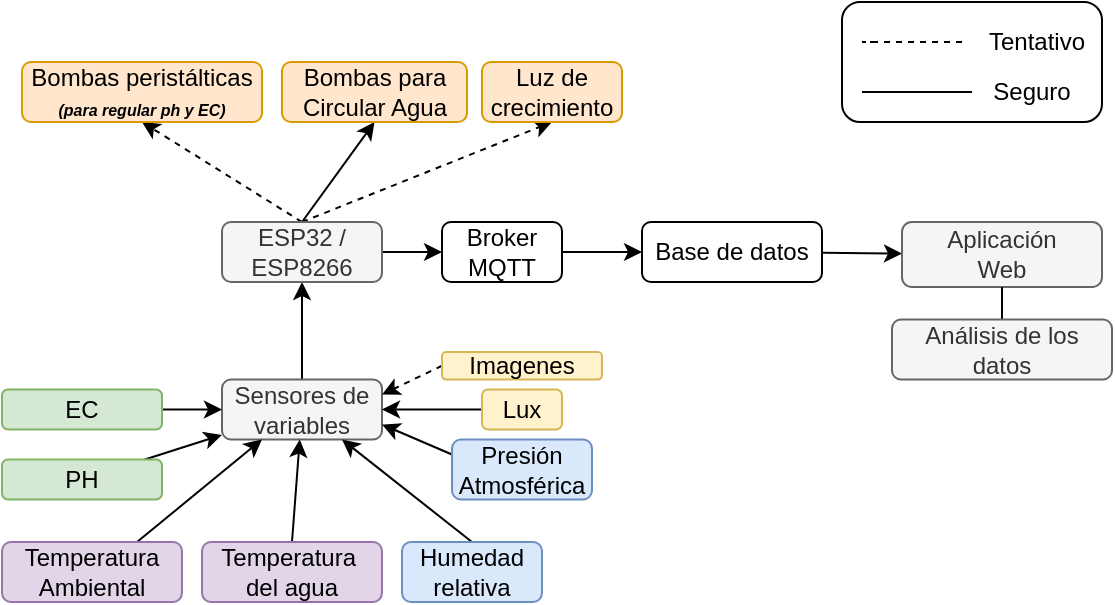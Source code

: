 <mxfile version="16.5.3" type="device"><diagram id="S6DyEcxU_ad7HisdCgTo" name="Page-1"><mxGraphModel dx="731" dy="380" grid="1" gridSize="10" guides="1" tooltips="1" connect="1" arrows="1" fold="1" page="1" pageScale="1" pageWidth="850" pageHeight="1100" math="0" shadow="0"><root><mxCell id="0"/><mxCell id="1" parent="0"/><mxCell id="P7GdjZTw1K714MtNrU4X-59" value="" style="rounded=1;whiteSpace=wrap;html=1;fontSize=12;" vertex="1" parent="1"><mxGeometry x="500" y="70" width="130" height="60" as="geometry"/></mxCell><mxCell id="P7GdjZTw1K714MtNrU4X-24" style="edgeStyle=none;rounded=0;orthogonalLoop=1;jettySize=auto;html=1;exitX=0.5;exitY=0;exitDx=0;exitDy=0;entryX=0.5;entryY=1;entryDx=0;entryDy=0;" edge="1" parent="1" source="P7GdjZTw1K714MtNrU4X-1" target="P7GdjZTw1K714MtNrU4X-23"><mxGeometry relative="1" as="geometry"/></mxCell><mxCell id="P7GdjZTw1K714MtNrU4X-1" value="Sensores de variables" style="rounded=1;whiteSpace=wrap;html=1;fillColor=#f5f5f5;fontColor=#333333;strokeColor=#666666;" vertex="1" parent="1"><mxGeometry x="190" y="258.75" width="80" height="30" as="geometry"/></mxCell><mxCell id="P7GdjZTw1K714MtNrU4X-19" style="edgeStyle=none;rounded=0;orthogonalLoop=1;jettySize=auto;html=1;exitX=0.5;exitY=0;exitDx=0;exitDy=0;" edge="1" parent="1" source="P7GdjZTw1K714MtNrU4X-2" target="P7GdjZTw1K714MtNrU4X-1"><mxGeometry relative="1" as="geometry"/></mxCell><mxCell id="P7GdjZTw1K714MtNrU4X-2" value="Temperatura&amp;nbsp;&lt;br&gt;del agua" style="rounded=1;whiteSpace=wrap;html=1;fillColor=#e1d5e7;strokeColor=#9673a6;" vertex="1" parent="1"><mxGeometry x="180" y="340" width="90" height="30" as="geometry"/></mxCell><mxCell id="P7GdjZTw1K714MtNrU4X-16" value="" style="edgeStyle=none;rounded=0;orthogonalLoop=1;jettySize=auto;html=1;" edge="1" parent="1" source="P7GdjZTw1K714MtNrU4X-3" target="P7GdjZTw1K714MtNrU4X-1"><mxGeometry relative="1" as="geometry"/></mxCell><mxCell id="P7GdjZTw1K714MtNrU4X-3" value="PH" style="rounded=1;whiteSpace=wrap;html=1;fillColor=#d5e8d4;strokeColor=#82b366;" vertex="1" parent="1"><mxGeometry x="80" y="298.75" width="80" height="20" as="geometry"/></mxCell><mxCell id="P7GdjZTw1K714MtNrU4X-8" style="edgeStyle=none;rounded=0;orthogonalLoop=1;jettySize=auto;html=1;exitX=1;exitY=0.5;exitDx=0;exitDy=0;entryX=0;entryY=0.5;entryDx=0;entryDy=0;" edge="1" parent="1" source="P7GdjZTw1K714MtNrU4X-4" target="P7GdjZTw1K714MtNrU4X-10"><mxGeometry relative="1" as="geometry"><mxPoint x="480" y="193.75" as="targetPoint"/></mxGeometry></mxCell><mxCell id="P7GdjZTw1K714MtNrU4X-4" value="Broker MQTT" style="rounded=1;whiteSpace=wrap;html=1;" vertex="1" parent="1"><mxGeometry x="300" y="180" width="60" height="30" as="geometry"/></mxCell><mxCell id="P7GdjZTw1K714MtNrU4X-15" style="edgeStyle=none;rounded=0;orthogonalLoop=1;jettySize=auto;html=1;exitX=1;exitY=0.5;exitDx=0;exitDy=0;entryX=0;entryY=0.5;entryDx=0;entryDy=0;" edge="1" parent="1" source="P7GdjZTw1K714MtNrU4X-5" target="P7GdjZTw1K714MtNrU4X-1"><mxGeometry relative="1" as="geometry"/></mxCell><mxCell id="P7GdjZTw1K714MtNrU4X-5" value="EC" style="rounded=1;whiteSpace=wrap;html=1;fillColor=#d5e8d4;strokeColor=#82b366;" vertex="1" parent="1"><mxGeometry x="80" y="263.75" width="80" height="20" as="geometry"/></mxCell><mxCell id="P7GdjZTw1K714MtNrU4X-18" style="edgeStyle=none;rounded=0;orthogonalLoop=1;jettySize=auto;html=1;exitX=0.75;exitY=0;exitDx=0;exitDy=0;entryX=0.25;entryY=1;entryDx=0;entryDy=0;" edge="1" parent="1" source="P7GdjZTw1K714MtNrU4X-6" target="P7GdjZTw1K714MtNrU4X-1"><mxGeometry relative="1" as="geometry"/></mxCell><mxCell id="P7GdjZTw1K714MtNrU4X-6" value="Temperatura&lt;br&gt;Ambiental" style="rounded=1;whiteSpace=wrap;html=1;fillColor=#e1d5e7;strokeColor=#9673a6;" vertex="1" parent="1"><mxGeometry x="80" y="340" width="90" height="30" as="geometry"/></mxCell><mxCell id="P7GdjZTw1K714MtNrU4X-27" style="edgeStyle=none;rounded=0;orthogonalLoop=1;jettySize=auto;html=1;" edge="1" parent="1" source="P7GdjZTw1K714MtNrU4X-10" target="P7GdjZTw1K714MtNrU4X-26"><mxGeometry relative="1" as="geometry"/></mxCell><mxCell id="P7GdjZTw1K714MtNrU4X-10" value="Base de datos" style="rounded=1;whiteSpace=wrap;html=1;" vertex="1" parent="1"><mxGeometry x="400" y="180" width="90" height="30" as="geometry"/></mxCell><mxCell id="P7GdjZTw1K714MtNrU4X-20" style="edgeStyle=none;rounded=0;orthogonalLoop=1;jettySize=auto;html=1;exitX=0.5;exitY=0;exitDx=0;exitDy=0;entryX=0.75;entryY=1;entryDx=0;entryDy=0;" edge="1" parent="1" source="P7GdjZTw1K714MtNrU4X-17" target="P7GdjZTw1K714MtNrU4X-1"><mxGeometry relative="1" as="geometry"/></mxCell><mxCell id="P7GdjZTw1K714MtNrU4X-17" value="Humedad relativa" style="rounded=1;whiteSpace=wrap;html=1;fillColor=#dae8fc;strokeColor=#6c8ebf;" vertex="1" parent="1"><mxGeometry x="280" y="340" width="70" height="30" as="geometry"/></mxCell><mxCell id="P7GdjZTw1K714MtNrU4X-43" style="edgeStyle=none;rounded=0;orthogonalLoop=1;jettySize=auto;html=1;exitX=0;exitY=0.5;exitDx=0;exitDy=0;entryX=1;entryY=0.5;entryDx=0;entryDy=0;fontSize=12;startArrow=none;startFill=0;endArrow=classic;endFill=1;" edge="1" parent="1" source="P7GdjZTw1K714MtNrU4X-21" target="P7GdjZTw1K714MtNrU4X-1"><mxGeometry relative="1" as="geometry"/></mxCell><mxCell id="P7GdjZTw1K714MtNrU4X-21" value="Lux" style="rounded=1;whiteSpace=wrap;html=1;fillColor=#fff2cc;strokeColor=#d6b656;" vertex="1" parent="1"><mxGeometry x="320" y="263.75" width="40" height="20" as="geometry"/></mxCell><mxCell id="P7GdjZTw1K714MtNrU4X-25" style="edgeStyle=none;rounded=0;orthogonalLoop=1;jettySize=auto;html=1;exitX=1;exitY=0.5;exitDx=0;exitDy=0;entryX=0;entryY=0.5;entryDx=0;entryDy=0;" edge="1" parent="1" source="P7GdjZTw1K714MtNrU4X-23" target="P7GdjZTw1K714MtNrU4X-4"><mxGeometry relative="1" as="geometry"/></mxCell><mxCell id="P7GdjZTw1K714MtNrU4X-49" style="edgeStyle=none;rounded=0;orthogonalLoop=1;jettySize=auto;html=1;exitX=0.5;exitY=0;exitDx=0;exitDy=0;entryX=0.5;entryY=1;entryDx=0;entryDy=0;dashed=1;fontSize=12;startArrow=none;startFill=0;endArrow=classic;endFill=1;" edge="1" parent="1" source="P7GdjZTw1K714MtNrU4X-23" target="P7GdjZTw1K714MtNrU4X-47"><mxGeometry relative="1" as="geometry"/></mxCell><mxCell id="P7GdjZTw1K714MtNrU4X-50" style="edgeStyle=none;rounded=0;orthogonalLoop=1;jettySize=auto;html=1;exitX=0.5;exitY=0;exitDx=0;exitDy=0;entryX=0.5;entryY=1;entryDx=0;entryDy=0;fontSize=12;startArrow=none;startFill=0;endArrow=classic;endFill=1;" edge="1" parent="1" source="P7GdjZTw1K714MtNrU4X-23" target="P7GdjZTw1K714MtNrU4X-32"><mxGeometry relative="1" as="geometry"/></mxCell><mxCell id="P7GdjZTw1K714MtNrU4X-51" style="edgeStyle=none;rounded=0;orthogonalLoop=1;jettySize=auto;html=1;exitX=0.5;exitY=0;exitDx=0;exitDy=0;entryX=0.5;entryY=1;entryDx=0;entryDy=0;fontSize=12;startArrow=none;startFill=0;endArrow=classic;endFill=1;dashed=1;" edge="1" parent="1" source="P7GdjZTw1K714MtNrU4X-23" target="P7GdjZTw1K714MtNrU4X-31"><mxGeometry relative="1" as="geometry"/></mxCell><mxCell id="P7GdjZTw1K714MtNrU4X-23" value="ESP32 / ESP8266" style="rounded=1;whiteSpace=wrap;html=1;fillColor=#f5f5f5;fontColor=#333333;strokeColor=#666666;" vertex="1" parent="1"><mxGeometry x="190" y="180" width="80" height="30" as="geometry"/></mxCell><mxCell id="P7GdjZTw1K714MtNrU4X-26" value="Aplicación&lt;br&gt;Web" style="rounded=1;whiteSpace=wrap;html=1;fillColor=#f5f5f5;fontColor=#333333;strokeColor=#666666;" vertex="1" parent="1"><mxGeometry x="530" y="180" width="100" height="32.5" as="geometry"/></mxCell><mxCell id="P7GdjZTw1K714MtNrU4X-29" style="edgeStyle=none;rounded=0;orthogonalLoop=1;jettySize=auto;html=1;exitX=0.5;exitY=0;exitDx=0;exitDy=0;entryX=0.5;entryY=1;entryDx=0;entryDy=0;endArrow=none;endFill=0;" edge="1" parent="1" source="P7GdjZTw1K714MtNrU4X-28" target="P7GdjZTw1K714MtNrU4X-26"><mxGeometry relative="1" as="geometry"/></mxCell><mxCell id="P7GdjZTw1K714MtNrU4X-28" value="Análisis de los datos" style="rounded=1;whiteSpace=wrap;html=1;fillColor=#f5f5f5;fontColor=#333333;strokeColor=#666666;" vertex="1" parent="1"><mxGeometry x="525" y="228.75" width="110" height="30" as="geometry"/></mxCell><mxCell id="P7GdjZTw1K714MtNrU4X-31" value="Bombas peristálticas&lt;br&gt;&lt;i&gt;&lt;font style=&quot;font-size: 8px&quot;&gt;&lt;b&gt;(para regular ph y EC)&lt;/b&gt;&lt;/font&gt;&lt;/i&gt;" style="rounded=1;whiteSpace=wrap;html=1;fillColor=#ffe6cc;strokeColor=#d79b00;" vertex="1" parent="1"><mxGeometry x="90" y="100" width="120" height="30" as="geometry"/></mxCell><mxCell id="P7GdjZTw1K714MtNrU4X-32" value="Bombas para Circular Agua&lt;br&gt;" style="rounded=1;whiteSpace=wrap;html=1;fillColor=#ffe6cc;strokeColor=#d79b00;" vertex="1" parent="1"><mxGeometry x="220" y="100" width="92.5" height="30" as="geometry"/></mxCell><mxCell id="P7GdjZTw1K714MtNrU4X-45" style="edgeStyle=none;rounded=0;orthogonalLoop=1;jettySize=auto;html=1;exitX=0;exitY=0.5;exitDx=0;exitDy=0;entryX=1;entryY=0.25;entryDx=0;entryDy=0;fontSize=12;startArrow=none;startFill=0;endArrow=classic;endFill=1;dashed=1;" edge="1" parent="1" source="P7GdjZTw1K714MtNrU4X-33" target="P7GdjZTw1K714MtNrU4X-1"><mxGeometry relative="1" as="geometry"/></mxCell><mxCell id="P7GdjZTw1K714MtNrU4X-33" value="&lt;font style=&quot;font-size: 12px&quot;&gt;Imagenes&lt;/font&gt;" style="rounded=1;whiteSpace=wrap;html=1;fontSize=8;fillColor=#fff2cc;strokeColor=#d6b656;" vertex="1" parent="1"><mxGeometry x="300" y="245" width="80" height="13.75" as="geometry"/></mxCell><mxCell id="P7GdjZTw1K714MtNrU4X-42" style="edgeStyle=none;rounded=0;orthogonalLoop=1;jettySize=auto;html=1;exitX=0;exitY=0.25;exitDx=0;exitDy=0;entryX=1;entryY=0.75;entryDx=0;entryDy=0;fontSize=12;startArrow=none;startFill=0;endArrow=classic;endFill=1;" edge="1" parent="1" source="P7GdjZTw1K714MtNrU4X-37" target="P7GdjZTw1K714MtNrU4X-1"><mxGeometry relative="1" as="geometry"/></mxCell><mxCell id="P7GdjZTw1K714MtNrU4X-37" value="Presión Atmosférica" style="rounded=1;whiteSpace=wrap;html=1;fillColor=#dae8fc;strokeColor=#6c8ebf;" vertex="1" parent="1"><mxGeometry x="305" y="288.75" width="70" height="30" as="geometry"/></mxCell><mxCell id="P7GdjZTw1K714MtNrU4X-47" value="Luz de crecimiento" style="rounded=1;whiteSpace=wrap;html=1;fontSize=12;fillColor=#ffe6cc;strokeColor=#d79b00;" vertex="1" parent="1"><mxGeometry x="320" y="100" width="70" height="30" as="geometry"/></mxCell><mxCell id="P7GdjZTw1K714MtNrU4X-53" value="" style="endArrow=none;html=1;rounded=0;fontSize=12;dashed=1;" edge="1" parent="1"><mxGeometry width="50" height="50" relative="1" as="geometry"><mxPoint x="560" y="90" as="sourcePoint"/><mxPoint x="520" y="90" as="targetPoint"/><Array as="points"><mxPoint x="550" y="90"/><mxPoint x="530" y="90"/><mxPoint x="510" y="90"/></Array></mxGeometry></mxCell><mxCell id="P7GdjZTw1K714MtNrU4X-55" value="Tentativo" style="text;html=1;strokeColor=none;fillColor=none;align=center;verticalAlign=middle;whiteSpace=wrap;rounded=0;fontSize=12;" vertex="1" parent="1"><mxGeometry x="575" y="80" width="45" height="20" as="geometry"/></mxCell><mxCell id="P7GdjZTw1K714MtNrU4X-56" value="" style="endArrow=none;html=1;rounded=0;fontSize=12;entryX=0;entryY=0.5;entryDx=0;entryDy=0;" edge="1" parent="1" target="P7GdjZTw1K714MtNrU4X-58"><mxGeometry width="50" height="50" relative="1" as="geometry"><mxPoint x="510" y="115" as="sourcePoint"/><mxPoint x="560" y="110" as="targetPoint"/></mxGeometry></mxCell><mxCell id="P7GdjZTw1K714MtNrU4X-58" value="Seguro" style="text;html=1;strokeColor=none;fillColor=none;align=center;verticalAlign=middle;whiteSpace=wrap;rounded=0;fontSize=12;" vertex="1" parent="1"><mxGeometry x="565" y="100" width="60" height="30" as="geometry"/></mxCell></root></mxGraphModel></diagram></mxfile>